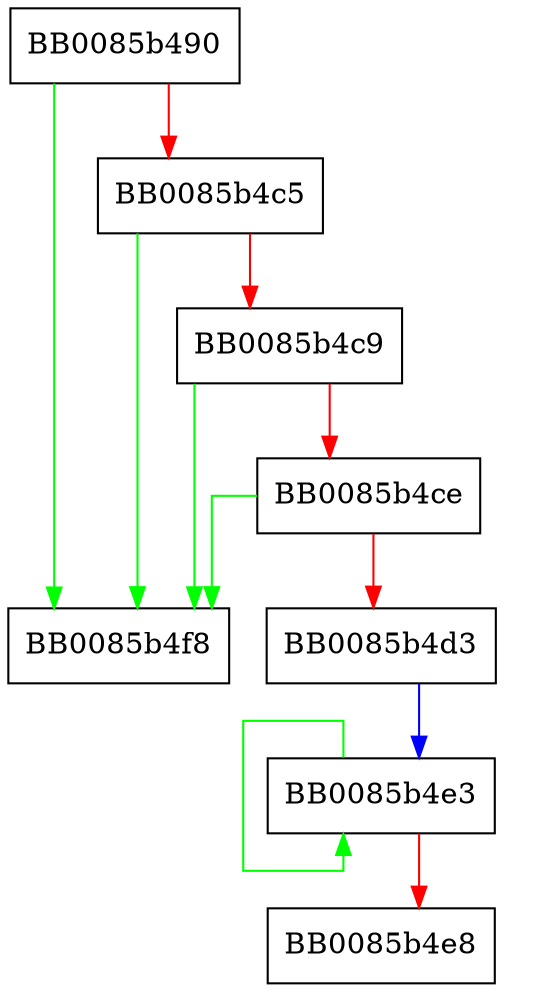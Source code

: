 digraph asn1_bio_write {
  node [shape="box"];
  graph [splines=ortho];
  BB0085b490 -> BB0085b4f8 [color="green"];
  BB0085b490 -> BB0085b4c5 [color="red"];
  BB0085b4c5 -> BB0085b4f8 [color="green"];
  BB0085b4c5 -> BB0085b4c9 [color="red"];
  BB0085b4c9 -> BB0085b4f8 [color="green"];
  BB0085b4c9 -> BB0085b4ce [color="red"];
  BB0085b4ce -> BB0085b4f8 [color="green"];
  BB0085b4ce -> BB0085b4d3 [color="red"];
  BB0085b4d3 -> BB0085b4e3 [color="blue"];
  BB0085b4e3 -> BB0085b4e3 [color="green"];
  BB0085b4e3 -> BB0085b4e8 [color="red"];
}